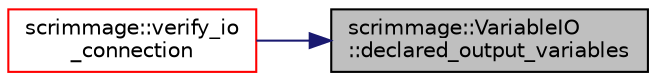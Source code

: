 digraph "scrimmage::VariableIO::declared_output_variables"
{
 // LATEX_PDF_SIZE
  edge [fontname="Helvetica",fontsize="10",labelfontname="Helvetica",labelfontsize="10"];
  node [fontname="Helvetica",fontsize="10",shape=record];
  rankdir="RL";
  Node1 [label="scrimmage::VariableIO\l::declared_output_variables",height=0.2,width=0.4,color="black", fillcolor="grey75", style="filled", fontcolor="black",tooltip=" "];
  Node1 -> Node2 [dir="back",color="midnightblue",fontsize="10",style="solid",fontname="Helvetica"];
  Node2 [label="scrimmage::verify_io\l_connection",height=0.2,width=0.4,color="red", fillcolor="white", style="filled",URL="$namespacescrimmage.html#ae124c7a839ccebe20480e25a1c4988ee",tooltip=" "];
}
